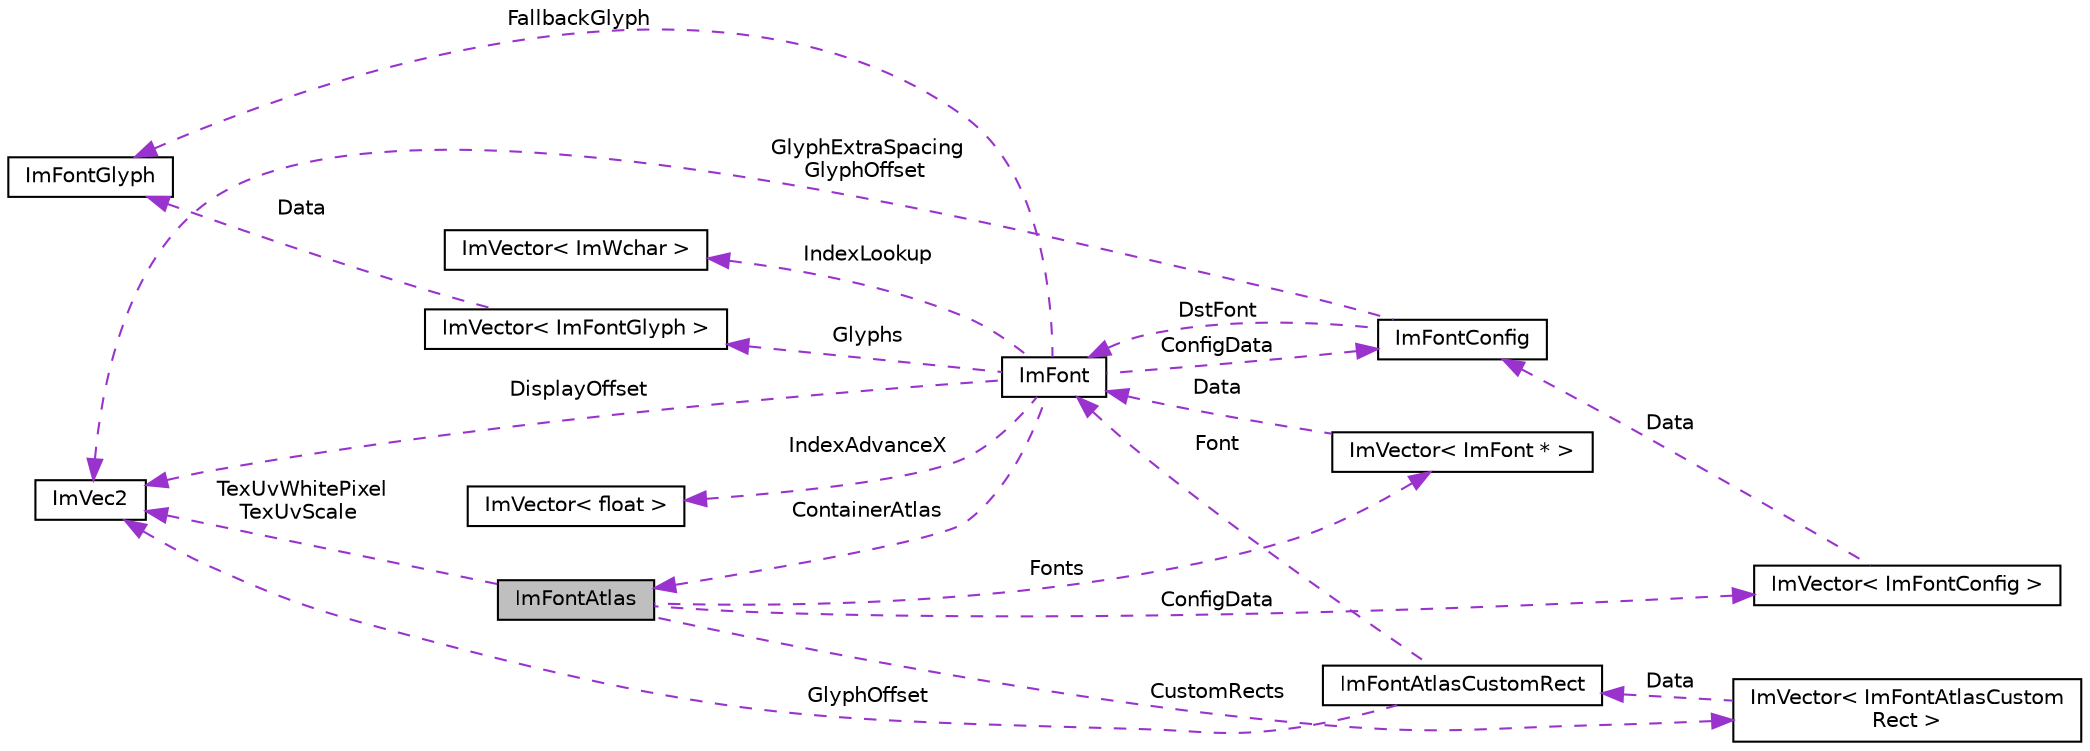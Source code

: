digraph "ImFontAtlas"
{
 // LATEX_PDF_SIZE
  edge [fontname="Helvetica",fontsize="10",labelfontname="Helvetica",labelfontsize="10"];
  node [fontname="Helvetica",fontsize="10",shape=record];
  rankdir="LR";
  Node1 [label="ImFontAtlas",height=0.2,width=0.4,color="black", fillcolor="grey75", style="filled", fontcolor="black",tooltip=" "];
  Node2 -> Node1 [dir="back",color="darkorchid3",fontsize="10",style="dashed",label=" Fonts" ,fontname="Helvetica"];
  Node2 [label="ImVector\< ImFont * \>",height=0.2,width=0.4,color="black", fillcolor="white", style="filled",URL="$struct_im_vector.html",tooltip=" "];
  Node3 -> Node2 [dir="back",color="darkorchid3",fontsize="10",style="dashed",label=" Data" ,fontname="Helvetica"];
  Node3 [label="ImFont",height=0.2,width=0.4,color="black", fillcolor="white", style="filled",URL="$struct_im_font.html",tooltip=" "];
  Node4 -> Node3 [dir="back",color="darkorchid3",fontsize="10",style="dashed",label=" Glyphs" ,fontname="Helvetica"];
  Node4 [label="ImVector\< ImFontGlyph \>",height=0.2,width=0.4,color="black", fillcolor="white", style="filled",URL="$struct_im_vector.html",tooltip=" "];
  Node5 -> Node4 [dir="back",color="darkorchid3",fontsize="10",style="dashed",label=" Data" ,fontname="Helvetica"];
  Node5 [label="ImFontGlyph",height=0.2,width=0.4,color="black", fillcolor="white", style="filled",URL="$struct_im_font_glyph.html",tooltip=" "];
  Node6 -> Node3 [dir="back",color="darkorchid3",fontsize="10",style="dashed",label=" DisplayOffset" ,fontname="Helvetica"];
  Node6 [label="ImVec2",height=0.2,width=0.4,color="black", fillcolor="white", style="filled",URL="$struct_im_vec2.html",tooltip=" "];
  Node7 -> Node3 [dir="back",color="darkorchid3",fontsize="10",style="dashed",label=" ConfigData" ,fontname="Helvetica"];
  Node7 [label="ImFontConfig",height=0.2,width=0.4,color="black", fillcolor="white", style="filled",URL="$struct_im_font_config.html",tooltip=" "];
  Node6 -> Node7 [dir="back",color="darkorchid3",fontsize="10",style="dashed",label=" GlyphExtraSpacing\nGlyphOffset" ,fontname="Helvetica"];
  Node3 -> Node7 [dir="back",color="darkorchid3",fontsize="10",style="dashed",label=" DstFont" ,fontname="Helvetica"];
  Node5 -> Node3 [dir="back",color="darkorchid3",fontsize="10",style="dashed",label=" FallbackGlyph" ,fontname="Helvetica"];
  Node1 -> Node3 [dir="back",color="darkorchid3",fontsize="10",style="dashed",label=" ContainerAtlas" ,fontname="Helvetica"];
  Node8 -> Node3 [dir="back",color="darkorchid3",fontsize="10",style="dashed",label=" IndexAdvanceX" ,fontname="Helvetica"];
  Node8 [label="ImVector\< float \>",height=0.2,width=0.4,color="black", fillcolor="white", style="filled",URL="$struct_im_vector.html",tooltip=" "];
  Node9 -> Node3 [dir="back",color="darkorchid3",fontsize="10",style="dashed",label=" IndexLookup" ,fontname="Helvetica"];
  Node9 [label="ImVector\< ImWchar \>",height=0.2,width=0.4,color="black", fillcolor="white", style="filled",URL="$struct_im_vector.html",tooltip=" "];
  Node6 -> Node1 [dir="back",color="darkorchid3",fontsize="10",style="dashed",label=" TexUvWhitePixel\nTexUvScale" ,fontname="Helvetica"];
  Node10 -> Node1 [dir="back",color="darkorchid3",fontsize="10",style="dashed",label=" ConfigData" ,fontname="Helvetica"];
  Node10 [label="ImVector\< ImFontConfig \>",height=0.2,width=0.4,color="black", fillcolor="white", style="filled",URL="$struct_im_vector.html",tooltip=" "];
  Node7 -> Node10 [dir="back",color="darkorchid3",fontsize="10",style="dashed",label=" Data" ,fontname="Helvetica"];
  Node11 -> Node1 [dir="back",color="darkorchid3",fontsize="10",style="dashed",label=" CustomRects" ,fontname="Helvetica"];
  Node11 [label="ImVector\< ImFontAtlasCustom\lRect \>",height=0.2,width=0.4,color="black", fillcolor="white", style="filled",URL="$struct_im_vector.html",tooltip=" "];
  Node12 -> Node11 [dir="back",color="darkorchid3",fontsize="10",style="dashed",label=" Data" ,fontname="Helvetica"];
  Node12 [label="ImFontAtlasCustomRect",height=0.2,width=0.4,color="black", fillcolor="white", style="filled",URL="$struct_im_font_atlas_custom_rect.html",tooltip=" "];
  Node6 -> Node12 [dir="back",color="darkorchid3",fontsize="10",style="dashed",label=" GlyphOffset" ,fontname="Helvetica"];
  Node3 -> Node12 [dir="back",color="darkorchid3",fontsize="10",style="dashed",label=" Font" ,fontname="Helvetica"];
}
